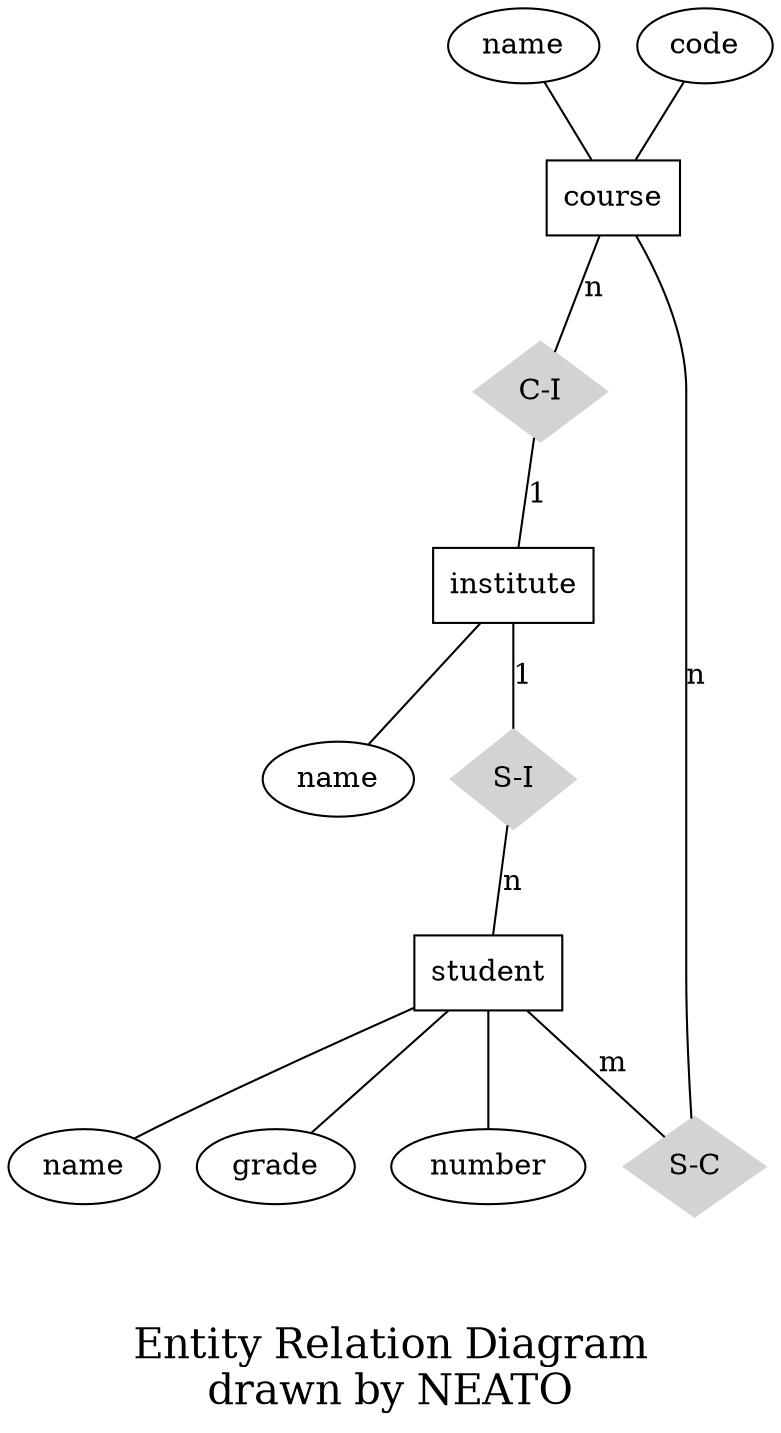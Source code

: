graph ER {
	node [label="\N", shape=box];
	graph [label="\n\nEntity Relation Diagram\ndrawn by NEATO",
		fontsize=20,
		lp="165,50",
		bb="0,0,331,686"];
	{
		graph [label="",
			fontsize="",
			lp="",
			bb=""];
		node [label=name,
			shape=ellipse];
		name0 [pos="231,668", width="0.78", height="0.50"];
		name1 [pos="112,312", width="0.78", height="0.50"];
		name2 [pos="28,124", width="0.78", height="0.50"];
	}
	course [pos="267,594", width="0.75", height="0.50"];
	institute [pos="188,406", width="0.86", height="0.50"];
	student [pos="184,218", width="0.78", height="0.50"];
	code [shape=ellipse, pos="304,668", width="0.75", height="0.50"];
	grade [shape=ellipse, pos="103,124", width="0.81", height="0.50"];
	number [shape=ellipse, pos="184,124", width="0.94", height="0.50"];
	"C-I" [shape=diamond, style=filled, color=lightgrey, pos="204,500", width="0.89", height="0.67"];
	"S-C" [shape=diamond, style=filled, color=lightgrey, pos="270,124", width="0.94", height="0.67"];
	"S-I" [shape=diamond, style=filled, color=lightgrey, pos="188,312", width="0.83", height="0.67"];
	name0 -- course [pos="240,650 245,639 253,624 258,612"];
	code -- course [pos="295,651 289,639 282,624 276,612"];
	course -- "C-I" [label=n, len="1.00", pos="255,576 244,559 226,533 215,516", lp="248,550"];
	"C-I" -- institute [label=1, len="1.00", pos="200,479 198,462 194,440 191,424", lp="202,450"];
	institute -- name1 [pos="173,388 159,371 138,345 125,328"];
	institute -- "S-I" [label=1, len="1.00", pos="188,388 188,373 188,352 188,336", lp="192,362"];
	"S-I" -- student [label=n, len="1.00", pos="187,289 186,273 185,251 185,236", lp="192,262"];
	student -- grade [pos="168,200 153,183 131,157 117,140"];
	student -- name2 [pos="156,211 112,191 68,158 45,139"];
	student -- number [pos="184,200 184,184 184,159 184,142"];
	student -- "S-C" [label=m, len="1.00", pos="201,200 217,182 242,155 257,139", lp="238,174"];
	"S-C" -- course [label=n, len="1.00", pos="270,148 269,167 269,194 269,218 269,500 269,500 269,500 269,526 268,557 268,576", lp="273,362"];
}
